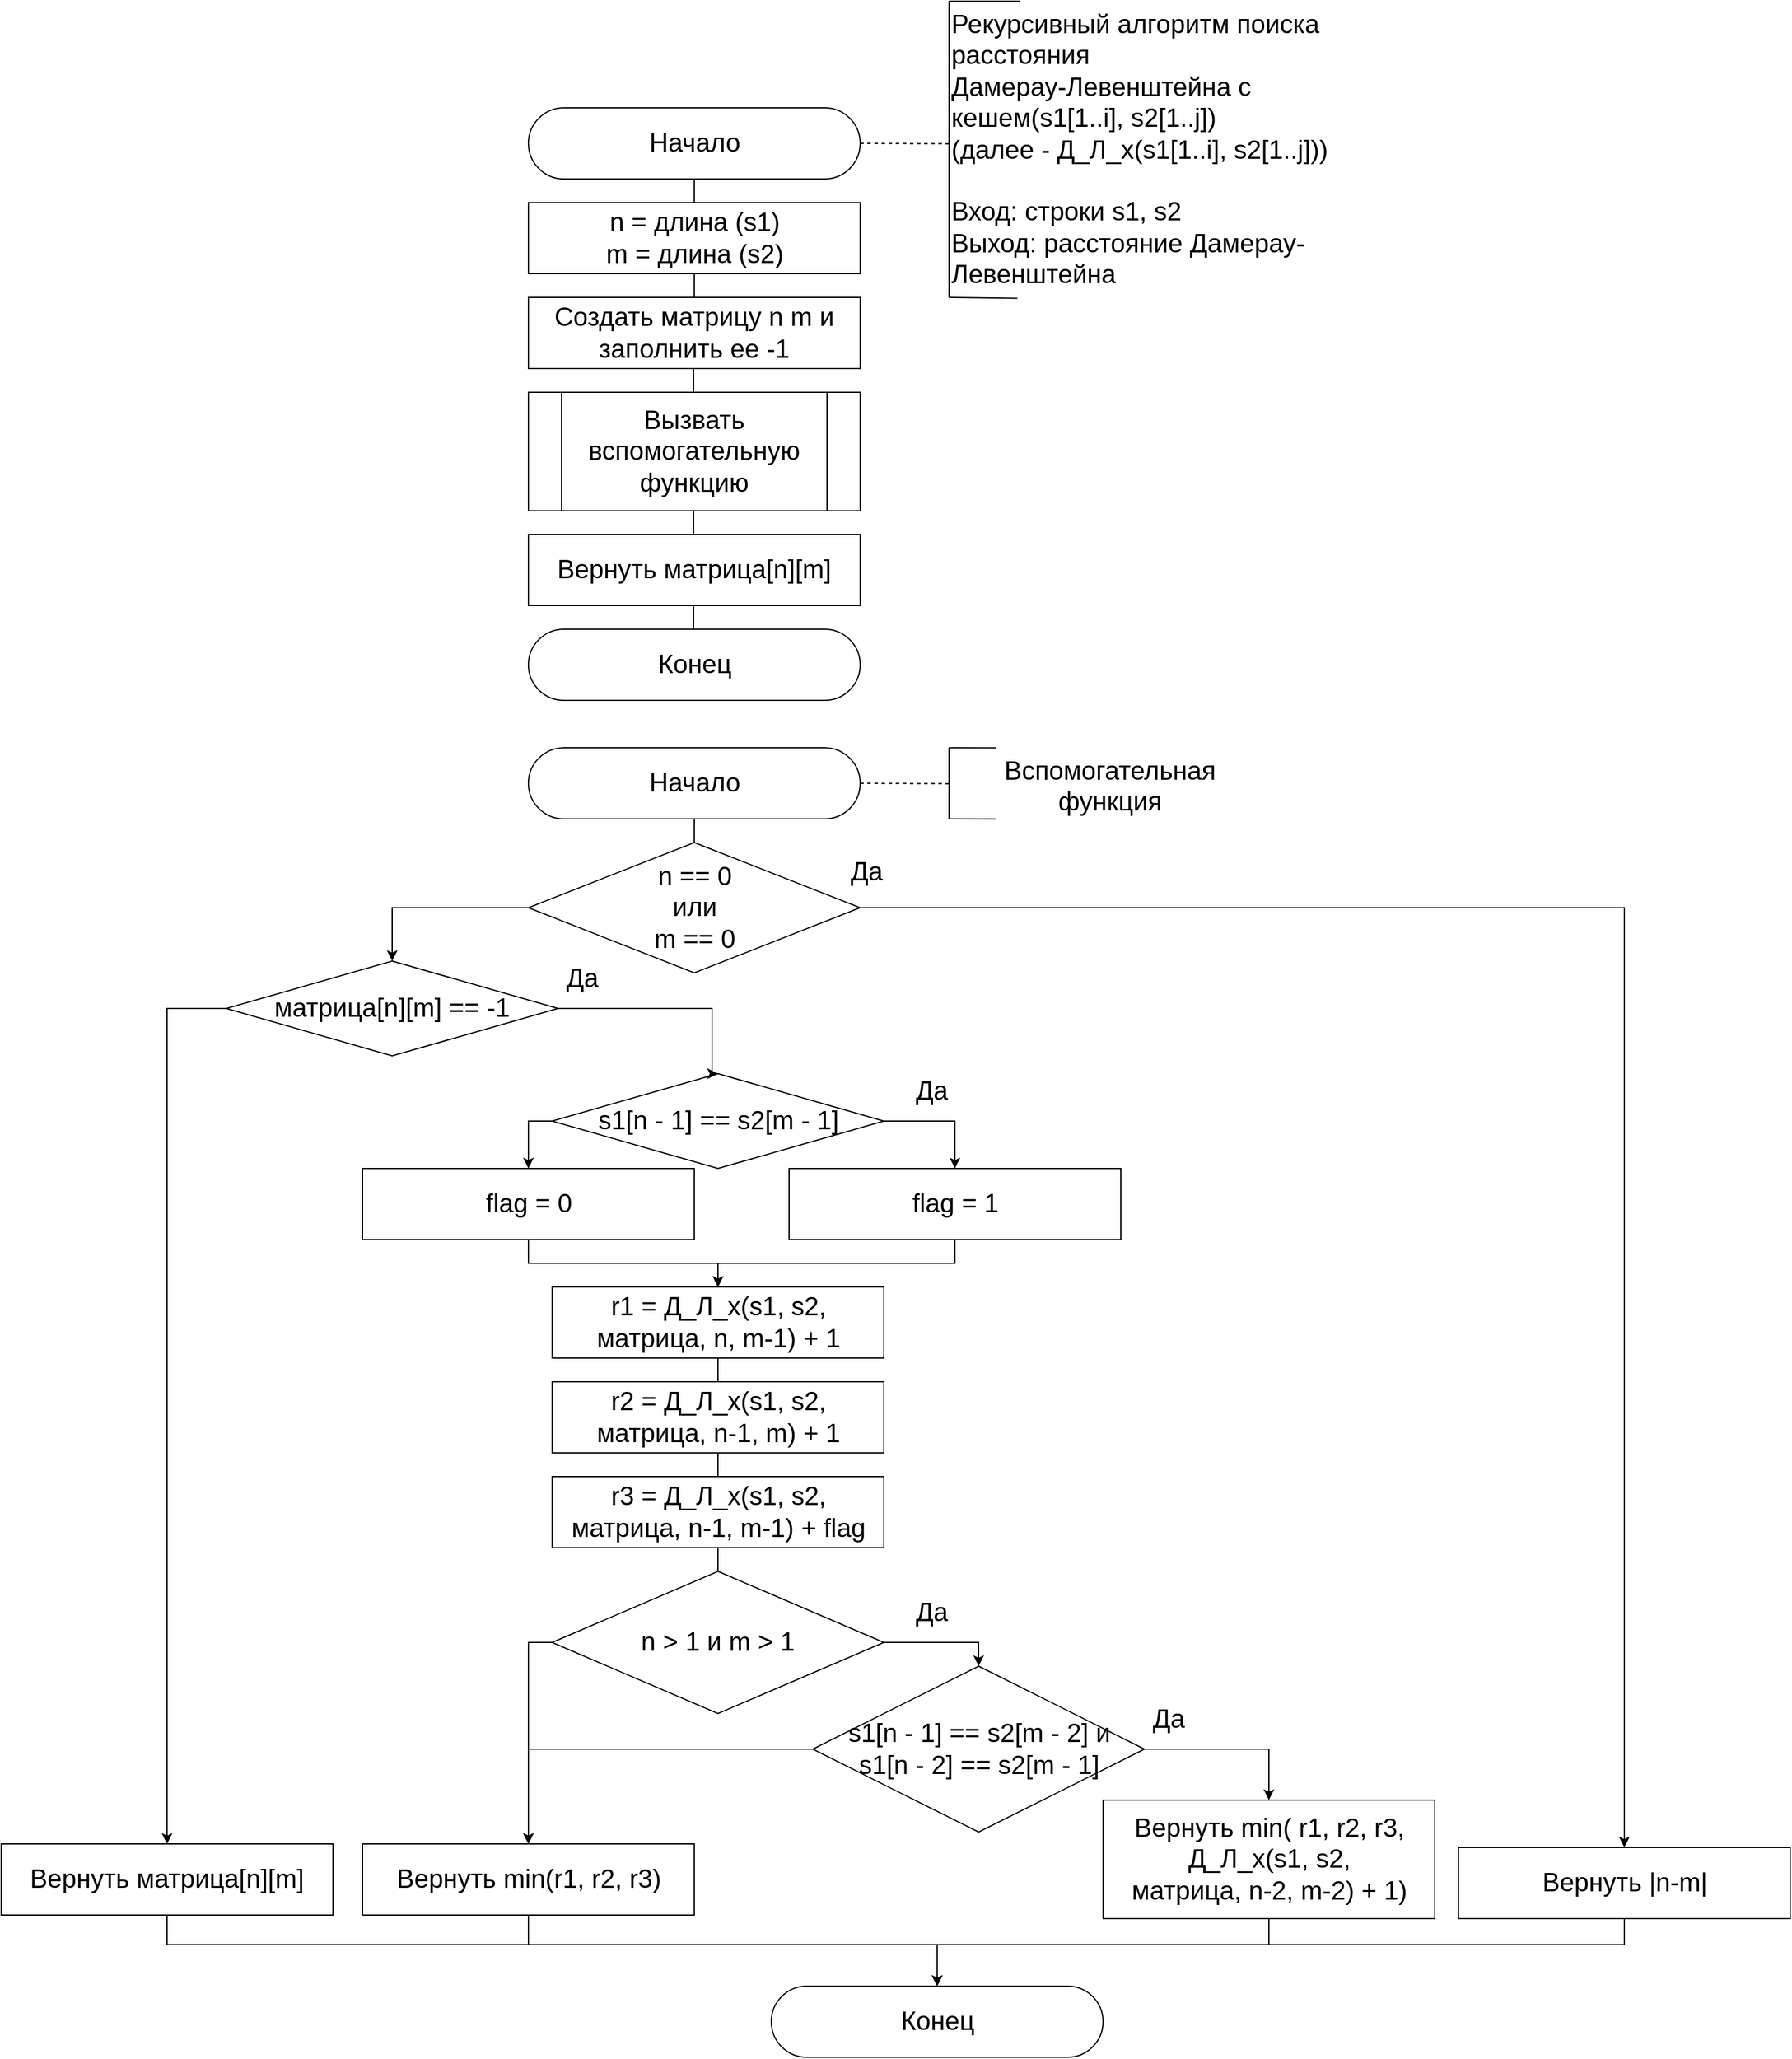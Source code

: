 <mxfile version="20.3.0" type="device"><diagram id="Ks5QdToVvydXGzdPKmJM" name="Страница 1"><mxGraphModel dx="3555" dy="2170" grid="1" gridSize="10" guides="1" tooltips="1" connect="1" arrows="1" fold="1" page="1" pageScale="1" pageWidth="1654" pageHeight="2336" math="0" shadow="0"><root><mxCell id="0"/><mxCell id="1" parent="0"/><mxCell id="2" style="edgeStyle=orthogonalEdgeStyle;rounded=0;orthogonalLoop=1;jettySize=auto;html=1;exitX=0.5;exitY=0.5;exitDx=0;exitDy=30;exitPerimeter=0;entryX=0.5;entryY=0;entryDx=0;entryDy=0;endArrow=none;endFill=0;fontSize=22;" parent="1" source="3" target="5" edge="1"><mxGeometry relative="1" as="geometry"/></mxCell><mxCell id="105" style="edgeStyle=none;html=1;exitX=1;exitY=0.5;exitDx=0;exitDy=0;exitPerimeter=0;endArrow=none;endFill=0;jumpStyle=none;dashed=1;" parent="1" source="3" edge="1"><mxGeometry relative="1" as="geometry"><mxPoint x="960" y="150.333" as="targetPoint"/></mxGeometry></mxCell><mxCell id="3" value="Начало" style="html=1;dashed=0;whitespace=wrap;shape=mxgraph.dfd.start;fontSize=22;" parent="1" vertex="1"><mxGeometry x="605" y="120" width="280" height="60" as="geometry"/></mxCell><mxCell id="97" style="edgeStyle=none;html=1;exitX=0.5;exitY=1;exitDx=0;exitDy=0;entryX=0.5;entryY=0;entryDx=0;entryDy=0;endArrow=none;endFill=0;fontSize=22;" parent="1" source="5" target="96" edge="1"><mxGeometry relative="1" as="geometry"/></mxCell><mxCell id="5" value="n = длина (s1)&lt;br style=&quot;font-size: 22px;&quot;&gt;m = длина (s2)" style="html=1;dashed=0;whitespace=wrap;fontSize=22;" parent="1" vertex="1"><mxGeometry x="605" y="200" width="280" height="60" as="geometry"/></mxCell><mxCell id="8" style="edgeStyle=orthogonalEdgeStyle;rounded=0;orthogonalLoop=1;jettySize=auto;html=1;exitX=1;exitY=0.5;exitDx=0;exitDy=0;entryX=0.5;entryY=0;entryDx=0;entryDy=0;endArrow=classic;endFill=1;fontSize=22;" parent="1" source="10" target="53" edge="1"><mxGeometry relative="1" as="geometry"><mxPoint x="1224" y="950" as="targetPoint"/><mxPoint x="940" y="910" as="sourcePoint"/></mxGeometry></mxCell><mxCell id="QY7waIq46HtRpdi3AVhs-111" style="edgeStyle=orthogonalEdgeStyle;rounded=0;orthogonalLoop=1;jettySize=auto;html=1;entryX=0.5;entryY=0;entryDx=0;entryDy=0;" parent="1" source="10" target="99" edge="1"><mxGeometry relative="1" as="geometry"><Array as="points"><mxPoint x="490" y="795"/></Array></mxGeometry></mxCell><mxCell id="10" value="n == 0&lt;br style=&quot;font-size: 22px;&quot;&gt;или&lt;br style=&quot;font-size: 22px;&quot;&gt;m == 0" style="shape=rhombus;html=1;dashed=0;whitespace=wrap;perimeter=rhombusPerimeter;fontSize=22;" parent="1" vertex="1"><mxGeometry x="605" y="740" width="280" height="110" as="geometry"/></mxCell><mxCell id="13" value="&lt;font style=&quot;font-size: 22px&quot;&gt;Да&lt;/font&gt;" style="text;html=1;align=center;verticalAlign=middle;resizable=0;points=[];autosize=1;strokeColor=none;fontSize=22;" parent="1" vertex="1"><mxGeometry x="870" y="750" width="40" height="30" as="geometry"/></mxCell><mxCell id="QY7waIq46HtRpdi3AVhs-113" style="edgeStyle=orthogonalEdgeStyle;rounded=0;orthogonalLoop=1;jettySize=auto;html=1;entryX=0.5;entryY=0;entryDx=0;entryDy=0;" parent="1" source="16" target="18" edge="1"><mxGeometry relative="1" as="geometry"><Array as="points"><mxPoint x="965" y="975"/></Array></mxGeometry></mxCell><mxCell id="QY7waIq46HtRpdi3AVhs-114" style="edgeStyle=orthogonalEdgeStyle;rounded=0;orthogonalLoop=1;jettySize=auto;html=1;entryX=0.5;entryY=0;entryDx=0;entryDy=0;" parent="1" source="16" target="20" edge="1"><mxGeometry relative="1" as="geometry"><Array as="points"><mxPoint x="605" y="975"/></Array></mxGeometry></mxCell><mxCell id="16" value="s1[n - 1] == s2[m - 1]" style="shape=rhombus;html=1;dashed=0;whitespace=wrap;perimeter=rhombusPerimeter;fontSize=22;" parent="1" vertex="1"><mxGeometry x="625" y="935" width="280" height="80" as="geometry"/></mxCell><mxCell id="QY7waIq46HtRpdi3AVhs-115" style="edgeStyle=orthogonalEdgeStyle;rounded=0;orthogonalLoop=1;jettySize=auto;html=1;entryX=0.5;entryY=0;entryDx=0;entryDy=0;" parent="1" source="18" target="64" edge="1"><mxGeometry relative="1" as="geometry"/></mxCell><mxCell id="18" value="flag&amp;nbsp;= 1" style="html=1;dashed=0;whitespace=wrap;fontSize=22;" parent="1" vertex="1"><mxGeometry x="825" y="1015" width="280" height="60" as="geometry"/></mxCell><mxCell id="QY7waIq46HtRpdi3AVhs-117" style="edgeStyle=orthogonalEdgeStyle;rounded=0;orthogonalLoop=1;jettySize=auto;html=1;entryX=0.5;entryY=0;entryDx=0;entryDy=0;" parent="1" source="20" target="64" edge="1"><mxGeometry relative="1" as="geometry"/></mxCell><mxCell id="20" value="flag = 0" style="html=1;dashed=0;whitespace=wrap;fontSize=22;" parent="1" vertex="1"><mxGeometry x="465" y="1015" width="280" height="60" as="geometry"/></mxCell><mxCell id="21" value="Да" style="text;html=1;align=center;verticalAlign=middle;resizable=0;points=[];autosize=1;strokeColor=none;fontSize=22;" parent="1" vertex="1"><mxGeometry x="925" y="935" width="40" height="30" as="geometry"/></mxCell><mxCell id="QY7waIq46HtRpdi3AVhs-127" style="edgeStyle=orthogonalEdgeStyle;rounded=0;orthogonalLoop=1;jettySize=auto;html=1;entryX=0.5;entryY=0.5;entryDx=0;entryDy=-30;entryPerimeter=0;" parent="1" source="53" target="83" edge="1"><mxGeometry relative="1" as="geometry"><Array as="points"><mxPoint x="1530" y="1670"/><mxPoint x="950" y="1670"/></Array></mxGeometry></mxCell><mxCell id="53" value="Вернуть |n-m|" style="html=1;dashed=0;whitespace=wrap;fontSize=22;" parent="1" vertex="1"><mxGeometry x="1390" y="1588" width="280" height="60" as="geometry"/></mxCell><mxCell id="69" style="edgeStyle=orthogonalEdgeStyle;rounded=0;orthogonalLoop=1;jettySize=auto;html=1;exitX=0.5;exitY=1;exitDx=0;exitDy=0;entryX=0.5;entryY=0;entryDx=0;entryDy=0;endArrow=none;endFill=0;fontSize=22;" parent="1" source="64" target="65" edge="1"><mxGeometry relative="1" as="geometry"/></mxCell><mxCell id="64" value="r1 = Д_Л_х(s1, s2,&lt;br&gt;матрица, n, m-1) + 1" style="html=1;dashed=0;whitespace=wrap;fontSize=22;" parent="1" vertex="1"><mxGeometry x="625" y="1115" width="280" height="60" as="geometry"/></mxCell><mxCell id="70" style="edgeStyle=orthogonalEdgeStyle;rounded=0;orthogonalLoop=1;jettySize=auto;html=1;exitX=0.5;exitY=1;exitDx=0;exitDy=0;entryX=0.5;entryY=0;entryDx=0;entryDy=0;endArrow=none;endFill=0;fontSize=22;" parent="1" source="65" target="66" edge="1"><mxGeometry relative="1" as="geometry"/></mxCell><mxCell id="65" value="r2 = Д_Л_х(s1, s2,&lt;br&gt;матрица, n-1, m) + 1" style="html=1;dashed=0;whitespace=wrap;fontSize=22;" parent="1" vertex="1"><mxGeometry x="625" y="1195" width="280" height="60" as="geometry"/></mxCell><mxCell id="86" style="edgeStyle=none;html=1;exitX=0.5;exitY=1;exitDx=0;exitDy=0;entryX=0.5;entryY=0;entryDx=0;entryDy=0;endArrow=none;endFill=0;fontSize=22;" parent="1" source="66" target="85" edge="1"><mxGeometry relative="1" as="geometry"/></mxCell><mxCell id="66" value="r3 = Д_Л_х(s1, s2,&lt;br&gt;матрица, n-1, m-1) + flag" style="html=1;dashed=0;whitespace=wrap;fontSize=22;" parent="1" vertex="1"><mxGeometry x="625" y="1275" width="280" height="60" as="geometry"/></mxCell><mxCell id="89" style="edgeStyle=none;rounded=0;html=1;exitX=1;exitY=0.5;exitDx=0;exitDy=0;entryX=0.5;entryY=0;entryDx=0;entryDy=0;endArrow=classic;endFill=1;fontSize=22;" parent="1" source="73" target="77" edge="1"><mxGeometry relative="1" as="geometry"><Array as="points"><mxPoint x="1230" y="1505"/></Array></mxGeometry></mxCell><mxCell id="QY7waIq46HtRpdi3AVhs-120" style="edgeStyle=orthogonalEdgeStyle;rounded=0;orthogonalLoop=1;jettySize=auto;html=1;entryX=0.5;entryY=0;entryDx=0;entryDy=0;" parent="1" source="73" target="76" edge="1"><mxGeometry relative="1" as="geometry"/></mxCell><mxCell id="73" value="s1[n - 1] == s2[m - 2] и&lt;br style=&quot;font-size: 22px;&quot;&gt;s1[n - 2] == s2[m - 1]" style="shape=rhombus;html=1;dashed=0;whitespace=wrap;perimeter=rhombusPerimeter;fontSize=22;" parent="1" vertex="1"><mxGeometry x="845" y="1435" width="280" height="140" as="geometry"/></mxCell><mxCell id="75" value="Да" style="text;html=1;align=center;verticalAlign=middle;resizable=0;points=[];autosize=1;strokeColor=none;fontSize=22;" parent="1" vertex="1"><mxGeometry x="925" y="1375" width="40" height="30" as="geometry"/></mxCell><mxCell id="QY7waIq46HtRpdi3AVhs-129" style="edgeStyle=orthogonalEdgeStyle;rounded=0;orthogonalLoop=1;jettySize=auto;html=1;entryX=0.5;entryY=0.5;entryDx=0;entryDy=-30;entryPerimeter=0;" parent="1" source="76" target="83" edge="1"><mxGeometry relative="1" as="geometry"><Array as="points"><mxPoint x="605" y="1670"/><mxPoint x="950" y="1670"/></Array></mxGeometry></mxCell><mxCell id="76" value="Вернуть min(r1, r2, r3)" style="html=1;dashed=0;whitespace=wrap;fontSize=22;" parent="1" vertex="1"><mxGeometry x="465" y="1585" width="280" height="60" as="geometry"/></mxCell><mxCell id="QY7waIq46HtRpdi3AVhs-133" style="edgeStyle=orthogonalEdgeStyle;rounded=0;orthogonalLoop=1;jettySize=auto;html=1;" parent="1" source="77" target="83" edge="1"><mxGeometry relative="1" as="geometry"><Array as="points"><mxPoint x="1230" y="1670"/><mxPoint x="950" y="1670"/></Array></mxGeometry></mxCell><mxCell id="77" value="Вернуть min( r1, r2, r3,&lt;br style=&quot;font-size: 22px;&quot;&gt;Д_Л_х(s1, s2, &lt;br&gt;матрица, n-2, m-2) + 1)" style="html=1;dashed=0;whitespace=wrap;fontSize=22;" parent="1" vertex="1"><mxGeometry x="1090" y="1548" width="280" height="100" as="geometry"/></mxCell><mxCell id="83" value="Конец" style="html=1;dashed=0;whitespace=wrap;shape=mxgraph.dfd.start;fontSize=22;" parent="1" vertex="1"><mxGeometry x="810" y="1705" width="280" height="60" as="geometry"/></mxCell><mxCell id="84" value="&lt;span style=&quot;font-family: &amp;quot;helvetica&amp;quot; ; text-align: center&quot;&gt;Рекурсивный алгоритм поиска расстояния&lt;/span&gt;&lt;br&gt;&lt;div style=&quot;color: rgb(0 , 0 , 0) ; font-family: &amp;quot;helvetica&amp;quot; ; font-size: 22px ; font-style: normal ; font-weight: 400 ; letter-spacing: normal ; text-align: left ; text-indent: 0px ; text-transform: none ; word-spacing: 0px&quot;&gt;&lt;span style=&quot;font-family: &amp;quot;helvetica&amp;quot; ; text-align: center ; font-size: 22px&quot;&gt;Дамерау-Левенштейна с кешем(s1[1..i], s2[1..j])&lt;/span&gt;&lt;br style=&quot;font-family: &amp;quot;helvetica&amp;quot; ; text-align: center ; font-size: 22px&quot;&gt;&lt;span style=&quot;font-family: &amp;quot;helvetica&amp;quot; ; text-align: center ; font-size: 22px&quot;&gt;(далее - Д_Л_х(s1[1..i], s2[1..j]))&lt;/span&gt;&lt;br style=&quot;font-family: &amp;quot;helvetica&amp;quot; ; text-align: center ; font-size: 22px&quot;&gt;&lt;br style=&quot;font-family: &amp;quot;helvetica&amp;quot; ; text-align: center ; font-size: 22px&quot;&gt;&lt;div style=&quot;font-family: &amp;quot;helvetica&amp;quot; ; font-size: 22px&quot;&gt;Вход: строки s1, s2&lt;/div&gt;&lt;div style=&quot;font-family: &amp;quot;helvetica&amp;quot; ; font-size: 22px&quot;&gt;Выход: расстояние Дамерау-Левенштейна&amp;nbsp;&lt;/div&gt;&lt;/div&gt;" style="text;whiteSpace=wrap;html=1;fontSize=22;" parent="1" vertex="1"><mxGeometry x="960" y="30" width="390" height="250" as="geometry"/></mxCell><mxCell id="QY7waIq46HtRpdi3AVhs-118" style="edgeStyle=orthogonalEdgeStyle;rounded=0;orthogonalLoop=1;jettySize=auto;html=1;entryX=0.5;entryY=0;entryDx=0;entryDy=0;" parent="1" source="85" target="73" edge="1"><mxGeometry relative="1" as="geometry"><Array as="points"><mxPoint x="985" y="1415"/></Array></mxGeometry></mxCell><mxCell id="QY7waIq46HtRpdi3AVhs-119" style="edgeStyle=orthogonalEdgeStyle;rounded=0;orthogonalLoop=1;jettySize=auto;html=1;entryX=0.5;entryY=0;entryDx=0;entryDy=0;" parent="1" source="85" target="76" edge="1"><mxGeometry relative="1" as="geometry"><Array as="points"><mxPoint x="605" y="1415"/></Array></mxGeometry></mxCell><mxCell id="85" value="n &amp;gt; 1 и m &amp;gt; 1" style="rhombus;whiteSpace=wrap;html=1;fontSize=22;" parent="1" vertex="1"><mxGeometry x="625" y="1355" width="280" height="120" as="geometry"/></mxCell><mxCell id="90" value="Да" style="text;html=1;align=center;verticalAlign=middle;resizable=0;points=[];autosize=1;strokeColor=none;fillColor=none;fontSize=22;" parent="1" vertex="1"><mxGeometry x="1125" y="1465" width="40" height="30" as="geometry"/></mxCell><mxCell id="96" value="Создать матрицу n m и заполнить ее -1" style="whiteSpace=wrap;html=1;fontSize=22;" parent="1" vertex="1"><mxGeometry x="605" y="280" width="280" height="60" as="geometry"/></mxCell><mxCell id="103" style="edgeStyle=none;rounded=0;html=1;exitX=0;exitY=0.5;exitDx=0;exitDy=0;entryX=0.5;entryY=0;entryDx=0;entryDy=0;endArrow=classic;endFill=1;fontSize=22;" parent="1" source="99" target="102" edge="1"><mxGeometry relative="1" as="geometry"><Array as="points"><mxPoint x="300" y="880"/></Array></mxGeometry></mxCell><mxCell id="QY7waIq46HtRpdi3AVhs-112" style="edgeStyle=orthogonalEdgeStyle;rounded=0;orthogonalLoop=1;jettySize=auto;html=1;entryX=0.5;entryY=0;entryDx=0;entryDy=0;" parent="1" source="99" target="16" edge="1"><mxGeometry relative="1" as="geometry"><Array as="points"><mxPoint x="760" y="880"/><mxPoint x="760" y="935"/></Array></mxGeometry></mxCell><mxCell id="99" value="матрица[n][m] == -1" style="rhombus;whiteSpace=wrap;html=1;fontSize=22;" parent="1" vertex="1"><mxGeometry x="350" y="840" width="280" height="80" as="geometry"/></mxCell><mxCell id="101" value="Да" style="text;html=1;align=center;verticalAlign=middle;resizable=0;points=[];autosize=1;strokeColor=none;fillColor=none;fontSize=22;" parent="1" vertex="1"><mxGeometry x="630" y="840" width="40" height="30" as="geometry"/></mxCell><mxCell id="QY7waIq46HtRpdi3AVhs-132" style="edgeStyle=orthogonalEdgeStyle;rounded=0;orthogonalLoop=1;jettySize=auto;html=1;" parent="1" source="102" target="83" edge="1"><mxGeometry relative="1" as="geometry"><Array as="points"><mxPoint x="300" y="1670"/><mxPoint x="950" y="1670"/></Array></mxGeometry></mxCell><mxCell id="102" value="Вернуть матрица[n][m]" style="whiteSpace=wrap;html=1;fontSize=22;" parent="1" vertex="1"><mxGeometry x="160" y="1585" width="280" height="60" as="geometry"/></mxCell><mxCell id="107" value="" style="endArrow=none;html=1;jumpStyle=none;entryX=0;entryY=0;entryDx=0;entryDy=0;exitX=0;exitY=1;exitDx=0;exitDy=0;" parent="1" source="84" target="84" edge="1"><mxGeometry width="50" height="50" relative="1" as="geometry"><mxPoint x="920" y="150" as="sourcePoint"/><mxPoint x="970" y="100" as="targetPoint"/></mxGeometry></mxCell><mxCell id="108" value="" style="endArrow=none;html=1;jumpStyle=none;entryX=0;entryY=0;entryDx=0;entryDy=0;" parent="1" target="84" edge="1"><mxGeometry width="50" height="50" relative="1" as="geometry"><mxPoint x="1020" y="30" as="sourcePoint"/><mxPoint x="970" y="100" as="targetPoint"/></mxGeometry></mxCell><mxCell id="109" value="" style="endArrow=none;html=1;jumpStyle=none;entryX=0;entryY=1;entryDx=0;entryDy=0;exitX=0.148;exitY=1.003;exitDx=0;exitDy=0;exitPerimeter=0;" parent="1" source="84" target="84" edge="1"><mxGeometry width="50" height="50" relative="1" as="geometry"><mxPoint x="920" y="150" as="sourcePoint"/><mxPoint x="970" y="100" as="targetPoint"/></mxGeometry></mxCell><mxCell id="fM_KlZUSGehNbGfz8O9g-112" value="Вызвать вспомогательную функцию" style="shape=process;whiteSpace=wrap;html=1;backgroundOutline=1;fontSize=22;" vertex="1" parent="1"><mxGeometry x="605" y="360" width="280" height="100" as="geometry"/></mxCell><mxCell id="fM_KlZUSGehNbGfz8O9g-113" value="Вернуть матрица[n][m]" style="whiteSpace=wrap;html=1;fontSize=22;" vertex="1" parent="1"><mxGeometry x="605" y="480" width="280" height="60" as="geometry"/></mxCell><mxCell id="fM_KlZUSGehNbGfz8O9g-114" value="Конец" style="html=1;dashed=0;whitespace=wrap;shape=mxgraph.dfd.start;fontSize=22;" vertex="1" parent="1"><mxGeometry x="605" y="560" width="280" height="60" as="geometry"/></mxCell><mxCell id="fM_KlZUSGehNbGfz8O9g-115" style="edgeStyle=none;html=1;exitX=0.5;exitY=1;exitDx=0;exitDy=0;entryX=0.5;entryY=0;entryDx=0;entryDy=0;endArrow=none;endFill=0;fontSize=22;" edge="1" parent="1"><mxGeometry relative="1" as="geometry"><mxPoint x="744.41" y="340" as="sourcePoint"/><mxPoint x="744.41" y="360" as="targetPoint"/></mxGeometry></mxCell><mxCell id="fM_KlZUSGehNbGfz8O9g-116" style="edgeStyle=none;html=1;exitX=0.5;exitY=1;exitDx=0;exitDy=0;entryX=0.5;entryY=0;entryDx=0;entryDy=0;endArrow=none;endFill=0;fontSize=22;" edge="1" parent="1"><mxGeometry relative="1" as="geometry"><mxPoint x="744.41" y="540" as="sourcePoint"/><mxPoint x="744.41" y="560" as="targetPoint"/></mxGeometry></mxCell><mxCell id="fM_KlZUSGehNbGfz8O9g-117" style="edgeStyle=none;html=1;exitX=0.5;exitY=1;exitDx=0;exitDy=0;entryX=0.5;entryY=0;entryDx=0;entryDy=0;endArrow=none;endFill=0;fontSize=22;" edge="1" parent="1"><mxGeometry relative="1" as="geometry"><mxPoint x="744.41" y="460" as="sourcePoint"/><mxPoint x="744.41" y="480" as="targetPoint"/></mxGeometry></mxCell><mxCell id="fM_KlZUSGehNbGfz8O9g-118" style="edgeStyle=none;html=1;exitX=1;exitY=0.5;exitDx=0;exitDy=0;exitPerimeter=0;endArrow=none;endFill=0;jumpStyle=none;dashed=1;" edge="1" parent="1" source="fM_KlZUSGehNbGfz8O9g-119"><mxGeometry relative="1" as="geometry"><mxPoint x="960.0" y="690.333" as="targetPoint"/></mxGeometry></mxCell><mxCell id="fM_KlZUSGehNbGfz8O9g-119" value="Начало" style="html=1;dashed=0;whitespace=wrap;shape=mxgraph.dfd.start;fontSize=22;" vertex="1" parent="1"><mxGeometry x="605" y="660" width="280" height="60" as="geometry"/></mxCell><mxCell id="fM_KlZUSGehNbGfz8O9g-120" value="&lt;div style=&quot;text-align: center;&quot;&gt;&lt;span style=&quot;background-color: initial;&quot;&gt;&lt;font face=&quot;helvetica&quot;&gt;Вспомогательная функция&lt;/font&gt;&lt;/span&gt;&lt;/div&gt;" style="text;whiteSpace=wrap;html=1;fontSize=22;" vertex="1" parent="1"><mxGeometry x="960" y="660" width="270" height="60" as="geometry"/></mxCell><mxCell id="fM_KlZUSGehNbGfz8O9g-121" value="" style="endArrow=none;html=1;jumpStyle=none;entryX=0;entryY=0;entryDx=0;entryDy=0;exitX=0;exitY=1;exitDx=0;exitDy=0;" edge="1" parent="1" source="fM_KlZUSGehNbGfz8O9g-120" target="fM_KlZUSGehNbGfz8O9g-120"><mxGeometry width="50" height="50" relative="1" as="geometry"><mxPoint x="920" y="780" as="sourcePoint"/><mxPoint x="970" y="730" as="targetPoint"/></mxGeometry></mxCell><mxCell id="fM_KlZUSGehNbGfz8O9g-123" value="" style="endArrow=none;html=1;jumpStyle=none;entryX=0;entryY=1;entryDx=0;entryDy=0;exitX=0.148;exitY=1.003;exitDx=0;exitDy=0;exitPerimeter=0;" edge="1" parent="1" source="fM_KlZUSGehNbGfz8O9g-120" target="fM_KlZUSGehNbGfz8O9g-120"><mxGeometry width="50" height="50" relative="1" as="geometry"><mxPoint x="920" y="780" as="sourcePoint"/><mxPoint x="970" y="730" as="targetPoint"/></mxGeometry></mxCell><mxCell id="fM_KlZUSGehNbGfz8O9g-124" value="" style="endArrow=none;html=1;jumpStyle=none;entryX=0;entryY=1;entryDx=0;entryDy=0;exitX=0.148;exitY=1.003;exitDx=0;exitDy=0;exitPerimeter=0;" edge="1" parent="1"><mxGeometry width="50" height="50" relative="1" as="geometry"><mxPoint x="999.96" y="660.18" as="sourcePoint"/><mxPoint x="960.0" y="660" as="targetPoint"/></mxGeometry></mxCell><mxCell id="fM_KlZUSGehNbGfz8O9g-125" value="" style="endArrow=none;html=1;rounded=0;fontSize=22;exitX=0.5;exitY=0.5;exitDx=0;exitDy=30;exitPerimeter=0;entryX=0.5;entryY=0;entryDx=0;entryDy=0;" edge="1" parent="1" source="fM_KlZUSGehNbGfz8O9g-119" target="10"><mxGeometry width="50" height="50" relative="1" as="geometry"><mxPoint x="790" y="520" as="sourcePoint"/><mxPoint x="840" y="470" as="targetPoint"/></mxGeometry></mxCell></root></mxGraphModel></diagram></mxfile>